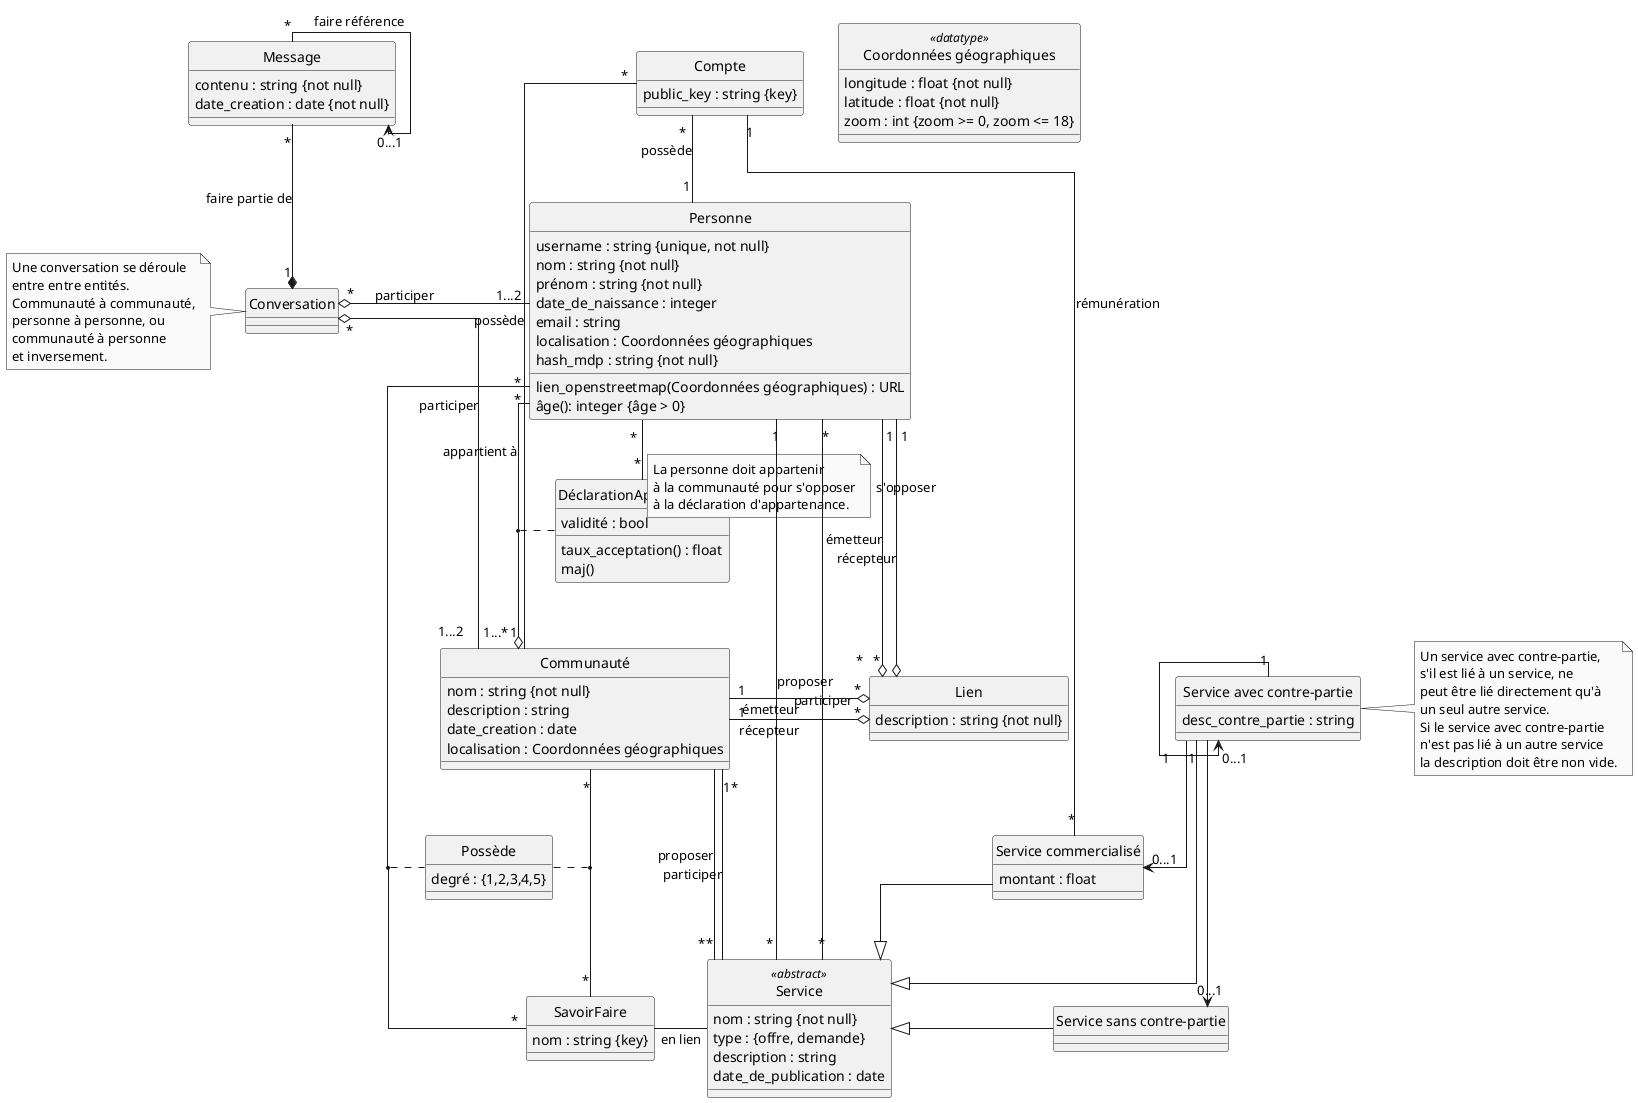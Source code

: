 @startuml
' - PRIVATE
' # PROTECTED
' ~ PACKAGE PRIVATE
' + PUBLIC

' PARAMETERS
skinparam monochrome true
skinparam linetype polyline
skinparam linetype ortho
hide circle
' CUSTOM COMMANDS
!define datatype(x) class "x" <<datatype>>
!define abstract(x) class "x" <<abstract>>
!define association(x) class "x" 
!define classe_associationRight(x,y,z,k) (x, y) k z
!define classe_associationLeft(x,y,z,k) z k (x, y)
' CLASSES CONCRETES
class Communauté {
    nom : string {not null}
    description : string
    date_creation : date
    localisation : Coordonnées géographiques
}
class Personne {
    username : string {unique, not null}
    nom : string {not null}
    prénom : string {not null}
    date_de_naissance : integer
    email : string 
    localisation : Coordonnées géographiques
    lien_openstreetmap(Coordonnées géographiques) : URL
    hash_mdp : string {not null}
    âge(): integer {âge > 0}
}
class Compte {
    public_key : string {key}
}
class SavoirFaire {
    nom : string {key}
}
class Lien {
    description : string {not null}
}
class Conversation {

}
class Message {
    contenu : string {not null}
    date_creation : date {not null}
}
' CLASSES ABSTRAITE
abstract(Service) {
    nom : string {not null}
    type : {offre, demande}
    description : string
    date_de_publication : date
}
' CLASSES HERITEES
class "Service commercialisé" {
    montant : float
}
class "Service avec contre-partie" {
    desc_contre_partie : string
}
class "Service sans contre-partie" 
' CLASSES D'ASSOCIATIONS
association(DéclarationAppartenance) {
    validité : bool
    taux_acceptation() : float
    maj()
}
association(Possède) {
    degré : {1,2,3,4,5}
}
' TYPE DE DONNEES
datatype(Coordonnées géographiques)  {
    longitude : float {not null}
    latitude : float {not null}
    zoom : int {zoom >= 0, zoom <= 18}
}

' ASSOCIATIONS SIMPLES BIDIRECTIONNELLES
"Compte" "1" -- "*" "Service commercialisé" : rémunération\t\t\t\t\t\t
"Compte" "*" -- "1" "Communauté" : possède
"Compte" "*" -- "1" "Personne" : possède

"Communauté" "*" -- "*" "SavoirFaire" 
"Personne" "*" -- "*" "SavoirFaire" 
"SavoirFaire" - "Service" : en lien

"Personne" "*" -- "*" "DéclarationAppartenance" : s'opposer
note left on link
La personne doit appartenir
à la communauté pour s'opposer
à la déclaration d'appartenance.
endnote

"Personne" "1" -- "*" "Service" : proposer
"Communauté" "1" -- "*" "Service" : proposer

"Personne" "*" -- "*" "Service" : participer
"Communauté" "*" -- "*" "Service" : participer

' ASSOCIATIONS SIMPLES UNIDIRECTIONNELLE
"Service avec contre-partie" "1" -> "   0...1" "Service avec contre-partie"
"Service avec contre-partie" "1" -> "0...1" "Service sans contre-partie"
"Service avec contre-partie" "1" --> "0...1" "Service commercialisé"
note right of "Service avec contre-partie"
Un service avec contre-partie,
s'il est lié à un service, ne
peut être lié directement qu'à
un seul autre service.
Si le service avec contre-partie
n'est pas lié à un autre service
la description doit être non vide.
endnote

"Message" "*" --> "0...1" "Message" : faire référence
' HERITAGE
"Service commercialisé" --|> "Service"
"Service avec contre-partie" --|> "Service"
"Service" <|- "Service sans contre-partie"

' AGREGATIONS
"Message" "*" --* "1" "Conversation" : faire partie de

' COMPOSITION
"Personne" "*" --o "1...*" "Communauté" : appartient à
"Communauté" "1" -o "*" "Lien" : émetteur
"Communauté" "1" -o "*" "Lien" : récepteur

"Personne" "1" -o "*" "Lien" : émetteur
"Personne" "1" -o "*" "Lien" : récepteur

"Conversation" "*" o-- "1...2" "Communauté" : participer
"Conversation" "*" o- "1...2" "Personne" : participer
note left of "Conversation"
Une conversation se déroule
entre entre entités. 
Communauté à communauté,
personne à personne, ou 
communauté à personne 
et inversement.
endnote

' CLASSES D'ASSOCIATIONS 
classe_associationLeft(SavoirFaire, Communauté, Possède, .)
classe_associationRight(SavoirFaire, Personne, Possède, .)

classe_associationLeft(Communauté, Personne, DéclarationAppartenance, ..)

@enduml